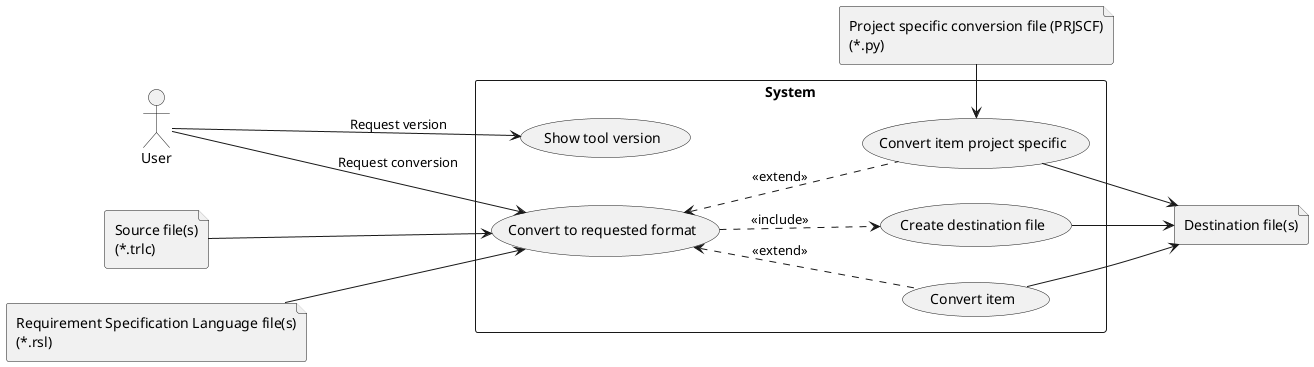 @startuml use_cases

left to right direction

rectangle "System" {

    usecase "Convert to requested format" as ucConvertToFormat
    usecase "Show tool version" as ucShowToolVersion
    usecase "Create destination file" as ucCreateDestinationFile
    usecase "Convert item" as ucConvertItem
    usecase "Convert item project specific" as ucConvertItemProjectSpecific

    ucConvertToFormat ..> ucCreateDestinationFile: <<include>>
    ucConvertToFormat <.. ucConvertItem: <<extend>>
    ucConvertToFormat <.. ucConvertItemProjectSpecific: <<extend>>
}

actor "User" as user
file "Source file(s)\n(*.trlc)" as srcFiles
file "Requirement Specification Language file(s)\n(*.rsl)" as rlsFiles
file "Destination file(s)" as dstFiles
file "Project specific conversion file (PRJSCF)\n(*.py)" as projectSpecificConversionFile

user --> ucConvertToFormat: Request conversion
srcFiles --> ucConvertToFormat
rlsFiles --> ucConvertToFormat
projectSpecificConversionFile -l-> ucConvertItemProjectSpecific
ucCreateDestinationFile --> dstFiles
ucConvertItem --> dstFiles
ucConvertItemProjectSpecific --> dstFiles

user --> ucShowToolVersion: Request version

@enduml
